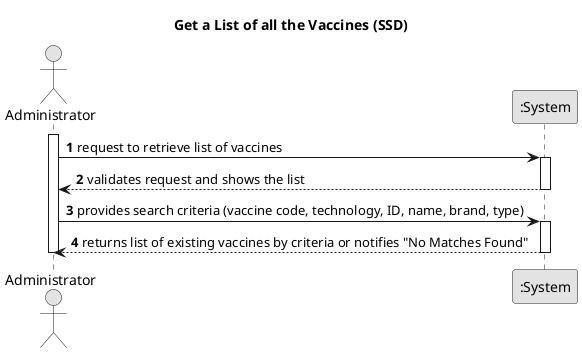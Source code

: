 @startuml
skinparam monochrome true
skinparam packageStyle rectangle
skinparam shadowing false

title Get a List of all the Vaccines (SSD)

autonumber

actor Administrator
participant ":System" as System

activate Administrator
    Administrator -> System : request to retrieve list of vaccines
    activate System
        System --> Administrator : validates request and shows the list
    deactivate System

    Administrator -> System : provides search criteria (vaccine code, technology, ID, name, brand, type)
    activate System
        System --> Administrator : returns list of existing vaccines by criteria or notifies "No Matches Found"
    deactivate System


deactivate Administrator

@enduml